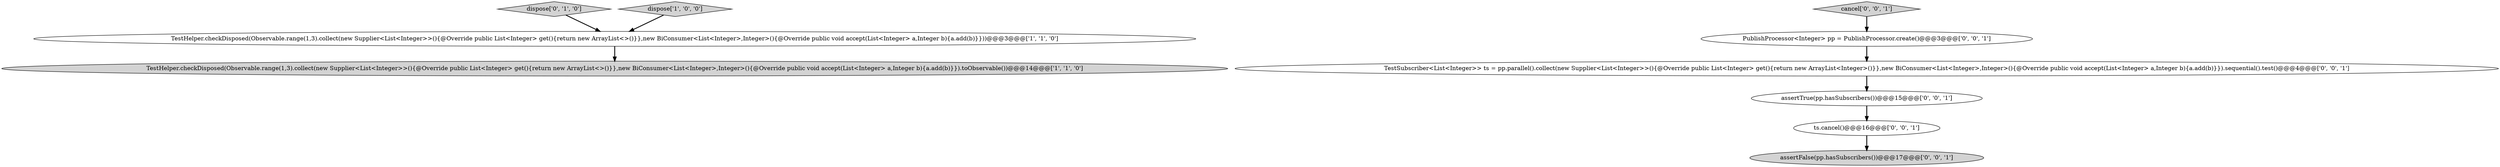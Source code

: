 digraph {
2 [style = filled, label = "TestHelper.checkDisposed(Observable.range(1,3).collect(new Supplier<List<Integer>>(){@Override public List<Integer> get(){return new ArrayList<>()}},new BiConsumer<List<Integer>,Integer>(){@Override public void accept(List<Integer> a,Integer b){a.add(b)}}).toObservable())@@@14@@@['1', '1', '0']", fillcolor = lightgray, shape = ellipse image = "AAA0AAABBB1BBB"];
7 [style = filled, label = "assertFalse(pp.hasSubscribers())@@@17@@@['0', '0', '1']", fillcolor = lightgray, shape = ellipse image = "AAA0AAABBB3BBB"];
9 [style = filled, label = "assertTrue(pp.hasSubscribers())@@@15@@@['0', '0', '1']", fillcolor = white, shape = ellipse image = "AAA0AAABBB3BBB"];
6 [style = filled, label = "PublishProcessor<Integer> pp = PublishProcessor.create()@@@3@@@['0', '0', '1']", fillcolor = white, shape = ellipse image = "AAA0AAABBB3BBB"];
1 [style = filled, label = "TestHelper.checkDisposed(Observable.range(1,3).collect(new Supplier<List<Integer>>(){@Override public List<Integer> get(){return new ArrayList<>()}},new BiConsumer<List<Integer>,Integer>(){@Override public void accept(List<Integer> a,Integer b){a.add(b)}}))@@@3@@@['1', '1', '0']", fillcolor = white, shape = ellipse image = "AAA0AAABBB1BBB"];
3 [style = filled, label = "dispose['0', '1', '0']", fillcolor = lightgray, shape = diamond image = "AAA0AAABBB2BBB"];
5 [style = filled, label = "TestSubscriber<List<Integer>> ts = pp.parallel().collect(new Supplier<List<Integer>>(){@Override public List<Integer> get(){return new ArrayList<Integer>()}},new BiConsumer<List<Integer>,Integer>(){@Override public void accept(List<Integer> a,Integer b){a.add(b)}}).sequential().test()@@@4@@@['0', '0', '1']", fillcolor = white, shape = ellipse image = "AAA0AAABBB3BBB"];
8 [style = filled, label = "cancel['0', '0', '1']", fillcolor = lightgray, shape = diamond image = "AAA0AAABBB3BBB"];
4 [style = filled, label = "ts.cancel()@@@16@@@['0', '0', '1']", fillcolor = white, shape = ellipse image = "AAA0AAABBB3BBB"];
0 [style = filled, label = "dispose['1', '0', '0']", fillcolor = lightgray, shape = diamond image = "AAA0AAABBB1BBB"];
3->1 [style = bold, label=""];
4->7 [style = bold, label=""];
8->6 [style = bold, label=""];
5->9 [style = bold, label=""];
9->4 [style = bold, label=""];
1->2 [style = bold, label=""];
0->1 [style = bold, label=""];
6->5 [style = bold, label=""];
}
